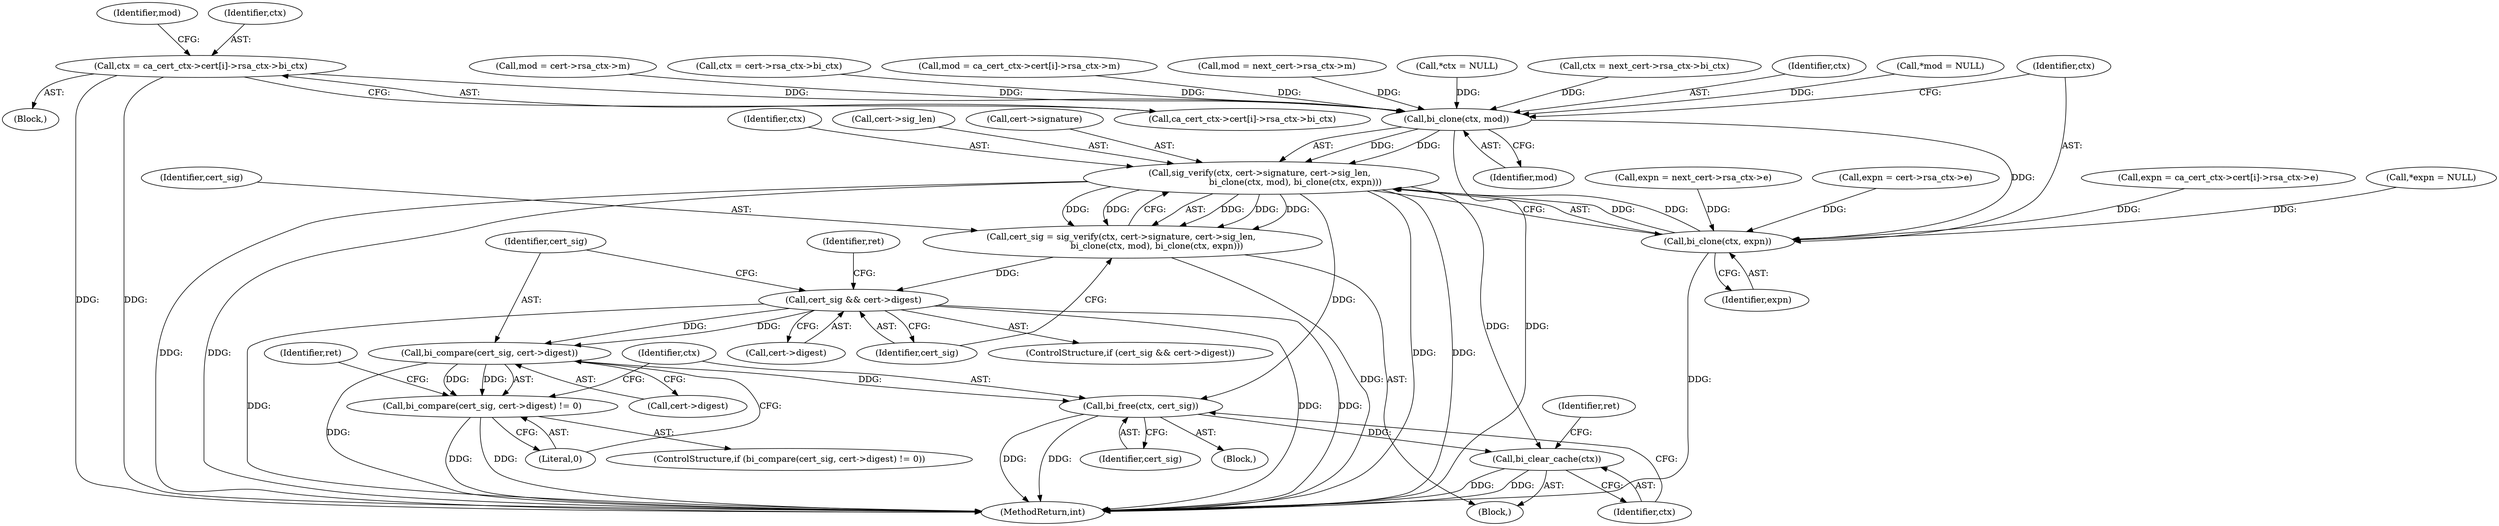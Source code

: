 digraph "1_axtls-8266_5efe2947ab45e81d84b5f707c51d1c64be52f36c_1@array" {
"1000333" [label="(Call,ctx = ca_cert_ctx->cert[i]->rsa_ctx->bi_ctx)"];
"1000439" [label="(Call,bi_clone(ctx, mod))"];
"1000431" [label="(Call,sig_verify(ctx, cert->signature, cert->sig_len, \n                         bi_clone(ctx, mod), bi_clone(ctx, expn)))"];
"1000429" [label="(Call,cert_sig = sig_verify(ctx, cert->signature, cert->sig_len, \n                         bi_clone(ctx, mod), bi_clone(ctx, expn)))"];
"1000446" [label="(Call,cert_sig && cert->digest)"];
"1000454" [label="(Call,bi_compare(cert_sig, cert->digest))"];
"1000453" [label="(Call,bi_compare(cert_sig, cert->digest) != 0)"];
"1000463" [label="(Call,bi_free(ctx, cert_sig))"];
"1000471" [label="(Call,bi_clear_cache(ctx))"];
"1000442" [label="(Call,bi_clone(ctx, expn))"];
"1000185" [label="(Call,mod = cert->rsa_ctx->m)"];
"1000471" [label="(Call,bi_clear_cache(ctx))"];
"1000178" [label="(Call,ctx = cert->rsa_ctx->bi_ctx)"];
"1000454" [label="(Call,bi_compare(cert_sig, cert->digest))"];
"1000335" [label="(Call,ca_cert_ctx->cert[i]->rsa_ctx->bi_ctx)"];
"1000439" [label="(Call,bi_clone(ctx, mod))"];
"1000345" [label="(Identifier,mod)"];
"1000412" [label="(Call,expn = next_cert->rsa_ctx->e)"];
"1000443" [label="(Identifier,ctx)"];
"1000453" [label="(Call,bi_compare(cert_sig, cert->digest) != 0)"];
"1000344" [label="(Call,mod = ca_cert_ctx->cert[i]->rsa_ctx->m)"];
"1000469" [label="(Identifier,ret)"];
"1000456" [label="(Call,cert->digest)"];
"1000465" [label="(Identifier,cert_sig)"];
"1000474" [label="(Identifier,ret)"];
"1000447" [label="(Identifier,cert_sig)"];
"1000493" [label="(MethodReturn,int)"];
"1000431" [label="(Call,sig_verify(ctx, cert->signature, cert->sig_len, \n                         bi_clone(ctx, mod), bi_clone(ctx, expn)))"];
"1000446" [label="(Call,cert_sig && cert->digest)"];
"1000463" [label="(Call,bi_free(ctx, cert_sig))"];
"1000461" [label="(Identifier,ret)"];
"1000329" [label="(Block,)"];
"1000405" [label="(Call,mod = next_cert->rsa_ctx->m)"];
"1000135" [label="(Call,*ctx = NULL)"];
"1000436" [label="(Call,cert->sig_len)"];
"1000398" [label="(Call,ctx = next_cert->rsa_ctx->bi_ctx)"];
"1000452" [label="(ControlStructure,if (bi_compare(cert_sig, cert->digest) != 0))"];
"1000464" [label="(Identifier,ctx)"];
"1000451" [label="(Block,)"];
"1000472" [label="(Identifier,ctx)"];
"1000444" [label="(Identifier,expn)"];
"1000455" [label="(Identifier,cert_sig)"];
"1000334" [label="(Identifier,ctx)"];
"1000440" [label="(Identifier,ctx)"];
"1000192" [label="(Call,expn = cert->rsa_ctx->e)"];
"1000445" [label="(ControlStructure,if (cert_sig && cert->digest))"];
"1000442" [label="(Call,bi_clone(ctx, expn))"];
"1000355" [label="(Call,expn = ca_cert_ctx->cert[i]->rsa_ctx->e)"];
"1000433" [label="(Call,cert->signature)"];
"1000139" [label="(Call,*mod = NULL)"];
"1000430" [label="(Identifier,cert_sig)"];
"1000448" [label="(Call,cert->digest)"];
"1000459" [label="(Literal,0)"];
"1000432" [label="(Identifier,ctx)"];
"1000429" [label="(Call,cert_sig = sig_verify(ctx, cert->signature, cert->sig_len, \n                         bi_clone(ctx, mod), bi_clone(ctx, expn)))"];
"1000441" [label="(Identifier,mod)"];
"1000333" [label="(Call,ctx = ca_cert_ctx->cert[i]->rsa_ctx->bi_ctx)"];
"1000143" [label="(Call,*expn = NULL)"];
"1000120" [label="(Block,)"];
"1000333" -> "1000329"  [label="AST: "];
"1000333" -> "1000335"  [label="CFG: "];
"1000334" -> "1000333"  [label="AST: "];
"1000335" -> "1000333"  [label="AST: "];
"1000345" -> "1000333"  [label="CFG: "];
"1000333" -> "1000493"  [label="DDG: "];
"1000333" -> "1000493"  [label="DDG: "];
"1000333" -> "1000439"  [label="DDG: "];
"1000439" -> "1000431"  [label="AST: "];
"1000439" -> "1000441"  [label="CFG: "];
"1000440" -> "1000439"  [label="AST: "];
"1000441" -> "1000439"  [label="AST: "];
"1000443" -> "1000439"  [label="CFG: "];
"1000439" -> "1000493"  [label="DDG: "];
"1000439" -> "1000431"  [label="DDG: "];
"1000439" -> "1000431"  [label="DDG: "];
"1000178" -> "1000439"  [label="DDG: "];
"1000135" -> "1000439"  [label="DDG: "];
"1000398" -> "1000439"  [label="DDG: "];
"1000185" -> "1000439"  [label="DDG: "];
"1000139" -> "1000439"  [label="DDG: "];
"1000405" -> "1000439"  [label="DDG: "];
"1000344" -> "1000439"  [label="DDG: "];
"1000439" -> "1000442"  [label="DDG: "];
"1000431" -> "1000429"  [label="AST: "];
"1000431" -> "1000442"  [label="CFG: "];
"1000432" -> "1000431"  [label="AST: "];
"1000433" -> "1000431"  [label="AST: "];
"1000436" -> "1000431"  [label="AST: "];
"1000442" -> "1000431"  [label="AST: "];
"1000429" -> "1000431"  [label="CFG: "];
"1000431" -> "1000493"  [label="DDG: "];
"1000431" -> "1000493"  [label="DDG: "];
"1000431" -> "1000493"  [label="DDG: "];
"1000431" -> "1000493"  [label="DDG: "];
"1000431" -> "1000429"  [label="DDG: "];
"1000431" -> "1000429"  [label="DDG: "];
"1000431" -> "1000429"  [label="DDG: "];
"1000431" -> "1000429"  [label="DDG: "];
"1000431" -> "1000429"  [label="DDG: "];
"1000442" -> "1000431"  [label="DDG: "];
"1000442" -> "1000431"  [label="DDG: "];
"1000431" -> "1000463"  [label="DDG: "];
"1000431" -> "1000471"  [label="DDG: "];
"1000429" -> "1000120"  [label="AST: "];
"1000430" -> "1000429"  [label="AST: "];
"1000447" -> "1000429"  [label="CFG: "];
"1000429" -> "1000493"  [label="DDG: "];
"1000429" -> "1000446"  [label="DDG: "];
"1000446" -> "1000445"  [label="AST: "];
"1000446" -> "1000447"  [label="CFG: "];
"1000446" -> "1000448"  [label="CFG: "];
"1000447" -> "1000446"  [label="AST: "];
"1000448" -> "1000446"  [label="AST: "];
"1000455" -> "1000446"  [label="CFG: "];
"1000469" -> "1000446"  [label="CFG: "];
"1000446" -> "1000493"  [label="DDG: "];
"1000446" -> "1000493"  [label="DDG: "];
"1000446" -> "1000493"  [label="DDG: "];
"1000446" -> "1000454"  [label="DDG: "];
"1000446" -> "1000454"  [label="DDG: "];
"1000454" -> "1000453"  [label="AST: "];
"1000454" -> "1000456"  [label="CFG: "];
"1000455" -> "1000454"  [label="AST: "];
"1000456" -> "1000454"  [label="AST: "];
"1000459" -> "1000454"  [label="CFG: "];
"1000454" -> "1000493"  [label="DDG: "];
"1000454" -> "1000453"  [label="DDG: "];
"1000454" -> "1000453"  [label="DDG: "];
"1000454" -> "1000463"  [label="DDG: "];
"1000453" -> "1000452"  [label="AST: "];
"1000453" -> "1000459"  [label="CFG: "];
"1000459" -> "1000453"  [label="AST: "];
"1000461" -> "1000453"  [label="CFG: "];
"1000464" -> "1000453"  [label="CFG: "];
"1000453" -> "1000493"  [label="DDG: "];
"1000453" -> "1000493"  [label="DDG: "];
"1000463" -> "1000451"  [label="AST: "];
"1000463" -> "1000465"  [label="CFG: "];
"1000464" -> "1000463"  [label="AST: "];
"1000465" -> "1000463"  [label="AST: "];
"1000472" -> "1000463"  [label="CFG: "];
"1000463" -> "1000493"  [label="DDG: "];
"1000463" -> "1000493"  [label="DDG: "];
"1000463" -> "1000471"  [label="DDG: "];
"1000471" -> "1000120"  [label="AST: "];
"1000471" -> "1000472"  [label="CFG: "];
"1000472" -> "1000471"  [label="AST: "];
"1000474" -> "1000471"  [label="CFG: "];
"1000471" -> "1000493"  [label="DDG: "];
"1000471" -> "1000493"  [label="DDG: "];
"1000442" -> "1000444"  [label="CFG: "];
"1000443" -> "1000442"  [label="AST: "];
"1000444" -> "1000442"  [label="AST: "];
"1000442" -> "1000493"  [label="DDG: "];
"1000355" -> "1000442"  [label="DDG: "];
"1000143" -> "1000442"  [label="DDG: "];
"1000412" -> "1000442"  [label="DDG: "];
"1000192" -> "1000442"  [label="DDG: "];
}
